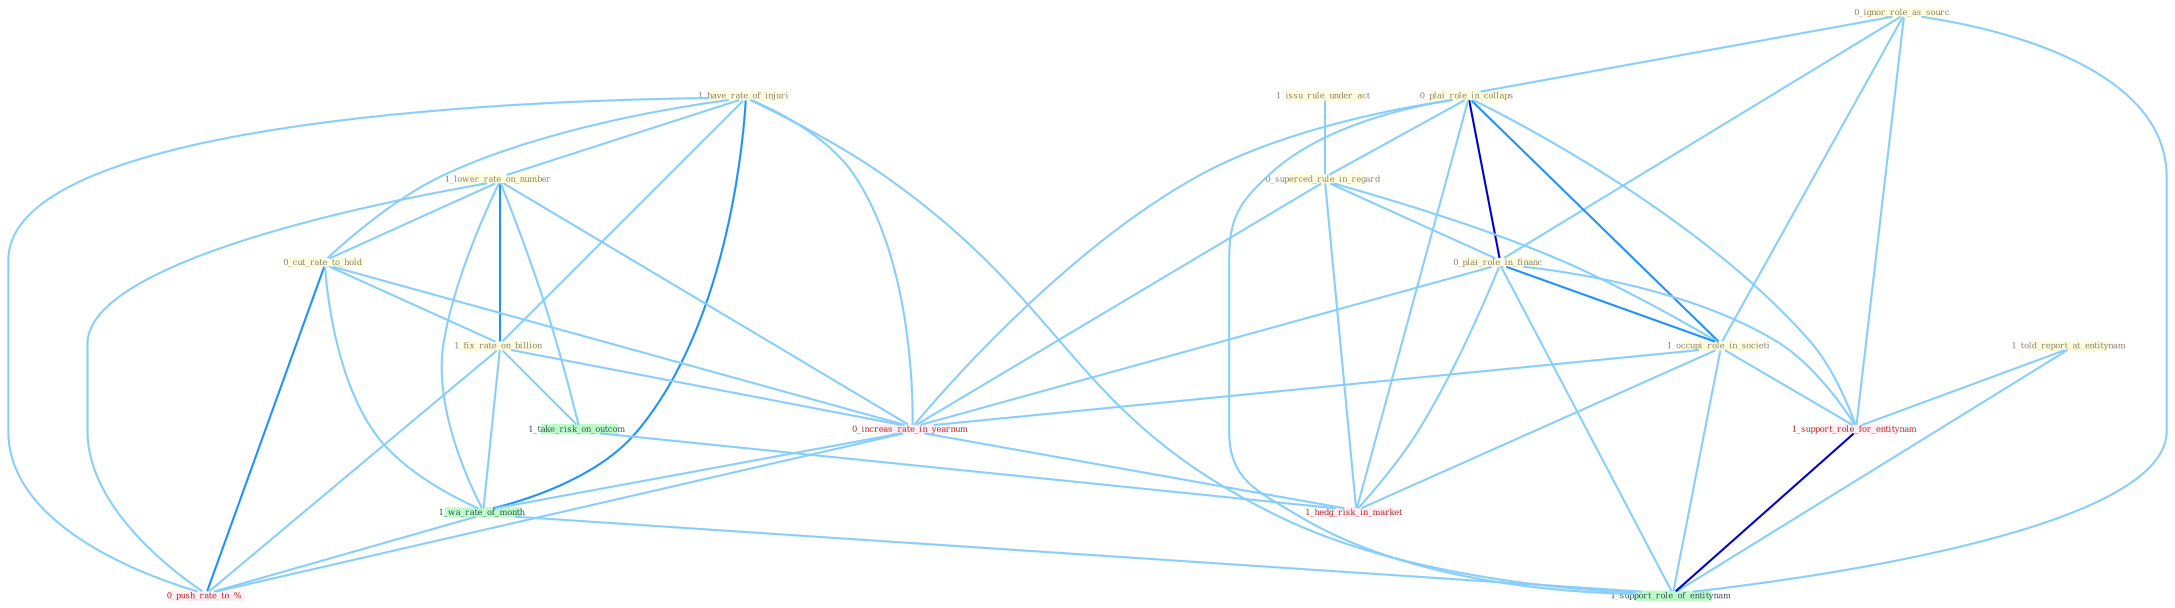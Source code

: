 Graph G{ 
    node
    [shape=polygon,style=filled,width=.5,height=.06,color="#BDFCC9",fixedsize=true,fontsize=4,
    fontcolor="#2f4f4f"];
    {node
    [color="#ffffe0", fontcolor="#8b7d6b"] "1_issu_rule_under_act " "0_ignor_role_as_sourc " "0_plai_role_in_collaps " "0_superced_rule_in_regard " "1_have_rate_of_injuri " "1_told_report_at_entitynam " "0_plai_role_in_financ " "1_lower_rate_on_number " "1_occupi_role_in_societi " "0_cut_rate_to_hold " "1_fix_rate_on_billion "}
{node [color="#fff0f5", fontcolor="#b22222"] "0_increas_rate_in_yearnum " "1_support_role_for_entitynam " "0_push_rate_to_% " "1_hedg_risk_in_market "}
edge [color="#B0E2FF"];

	"1_issu_rule_under_act " -- "0_superced_rule_in_regard " [w="1", color="#87cefa" ];
	"0_ignor_role_as_sourc " -- "0_plai_role_in_collaps " [w="1", color="#87cefa" ];
	"0_ignor_role_as_sourc " -- "0_plai_role_in_financ " [w="1", color="#87cefa" ];
	"0_ignor_role_as_sourc " -- "1_occupi_role_in_societi " [w="1", color="#87cefa" ];
	"0_ignor_role_as_sourc " -- "1_support_role_for_entitynam " [w="1", color="#87cefa" ];
	"0_ignor_role_as_sourc " -- "1_support_role_of_entitynam " [w="1", color="#87cefa" ];
	"0_plai_role_in_collaps " -- "0_superced_rule_in_regard " [w="1", color="#87cefa" ];
	"0_plai_role_in_collaps " -- "0_plai_role_in_financ " [w="3", color="#0000cd" , len=0.6];
	"0_plai_role_in_collaps " -- "1_occupi_role_in_societi " [w="2", color="#1e90ff" , len=0.8];
	"0_plai_role_in_collaps " -- "0_increas_rate_in_yearnum " [w="1", color="#87cefa" ];
	"0_plai_role_in_collaps " -- "1_support_role_for_entitynam " [w="1", color="#87cefa" ];
	"0_plai_role_in_collaps " -- "1_support_role_of_entitynam " [w="1", color="#87cefa" ];
	"0_plai_role_in_collaps " -- "1_hedg_risk_in_market " [w="1", color="#87cefa" ];
	"0_superced_rule_in_regard " -- "0_plai_role_in_financ " [w="1", color="#87cefa" ];
	"0_superced_rule_in_regard " -- "1_occupi_role_in_societi " [w="1", color="#87cefa" ];
	"0_superced_rule_in_regard " -- "0_increas_rate_in_yearnum " [w="1", color="#87cefa" ];
	"0_superced_rule_in_regard " -- "1_hedg_risk_in_market " [w="1", color="#87cefa" ];
	"1_have_rate_of_injuri " -- "1_lower_rate_on_number " [w="1", color="#87cefa" ];
	"1_have_rate_of_injuri " -- "0_cut_rate_to_hold " [w="1", color="#87cefa" ];
	"1_have_rate_of_injuri " -- "1_fix_rate_on_billion " [w="1", color="#87cefa" ];
	"1_have_rate_of_injuri " -- "0_increas_rate_in_yearnum " [w="1", color="#87cefa" ];
	"1_have_rate_of_injuri " -- "1_wa_rate_of_month " [w="2", color="#1e90ff" , len=0.8];
	"1_have_rate_of_injuri " -- "0_push_rate_to_% " [w="1", color="#87cefa" ];
	"1_have_rate_of_injuri " -- "1_support_role_of_entitynam " [w="1", color="#87cefa" ];
	"1_told_report_at_entitynam " -- "1_support_role_for_entitynam " [w="1", color="#87cefa" ];
	"1_told_report_at_entitynam " -- "1_support_role_of_entitynam " [w="1", color="#87cefa" ];
	"0_plai_role_in_financ " -- "1_occupi_role_in_societi " [w="2", color="#1e90ff" , len=0.8];
	"0_plai_role_in_financ " -- "0_increas_rate_in_yearnum " [w="1", color="#87cefa" ];
	"0_plai_role_in_financ " -- "1_support_role_for_entitynam " [w="1", color="#87cefa" ];
	"0_plai_role_in_financ " -- "1_support_role_of_entitynam " [w="1", color="#87cefa" ];
	"0_plai_role_in_financ " -- "1_hedg_risk_in_market " [w="1", color="#87cefa" ];
	"1_lower_rate_on_number " -- "0_cut_rate_to_hold " [w="1", color="#87cefa" ];
	"1_lower_rate_on_number " -- "1_fix_rate_on_billion " [w="2", color="#1e90ff" , len=0.8];
	"1_lower_rate_on_number " -- "0_increas_rate_in_yearnum " [w="1", color="#87cefa" ];
	"1_lower_rate_on_number " -- "1_wa_rate_of_month " [w="1", color="#87cefa" ];
	"1_lower_rate_on_number " -- "1_take_risk_on_outcom " [w="1", color="#87cefa" ];
	"1_lower_rate_on_number " -- "0_push_rate_to_% " [w="1", color="#87cefa" ];
	"1_occupi_role_in_societi " -- "0_increas_rate_in_yearnum " [w="1", color="#87cefa" ];
	"1_occupi_role_in_societi " -- "1_support_role_for_entitynam " [w="1", color="#87cefa" ];
	"1_occupi_role_in_societi " -- "1_support_role_of_entitynam " [w="1", color="#87cefa" ];
	"1_occupi_role_in_societi " -- "1_hedg_risk_in_market " [w="1", color="#87cefa" ];
	"0_cut_rate_to_hold " -- "1_fix_rate_on_billion " [w="1", color="#87cefa" ];
	"0_cut_rate_to_hold " -- "0_increas_rate_in_yearnum " [w="1", color="#87cefa" ];
	"0_cut_rate_to_hold " -- "1_wa_rate_of_month " [w="1", color="#87cefa" ];
	"0_cut_rate_to_hold " -- "0_push_rate_to_% " [w="2", color="#1e90ff" , len=0.8];
	"1_fix_rate_on_billion " -- "0_increas_rate_in_yearnum " [w="1", color="#87cefa" ];
	"1_fix_rate_on_billion " -- "1_wa_rate_of_month " [w="1", color="#87cefa" ];
	"1_fix_rate_on_billion " -- "1_take_risk_on_outcom " [w="1", color="#87cefa" ];
	"1_fix_rate_on_billion " -- "0_push_rate_to_% " [w="1", color="#87cefa" ];
	"0_increas_rate_in_yearnum " -- "1_wa_rate_of_month " [w="1", color="#87cefa" ];
	"0_increas_rate_in_yearnum " -- "0_push_rate_to_% " [w="1", color="#87cefa" ];
	"0_increas_rate_in_yearnum " -- "1_hedg_risk_in_market " [w="1", color="#87cefa" ];
	"1_wa_rate_of_month " -- "0_push_rate_to_% " [w="1", color="#87cefa" ];
	"1_wa_rate_of_month " -- "1_support_role_of_entitynam " [w="1", color="#87cefa" ];
	"1_support_role_for_entitynam " -- "1_support_role_of_entitynam " [w="3", color="#0000cd" , len=0.6];
	"1_take_risk_on_outcom " -- "1_hedg_risk_in_market " [w="1", color="#87cefa" ];
}
